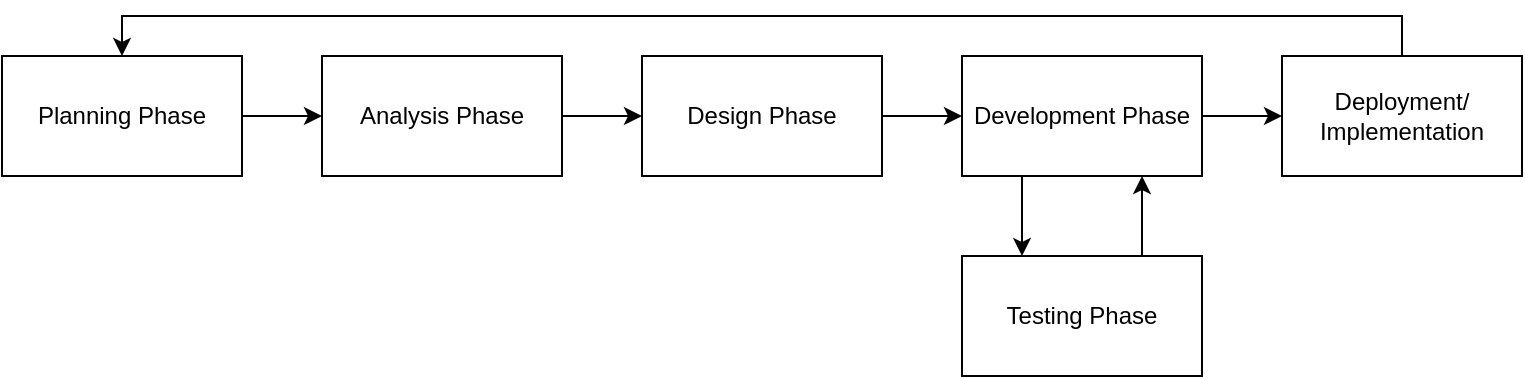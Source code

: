 <mxfile version="24.3.1" type="github">
  <diagram name="Page-1" id="hSCkQQsKRtXqi7aehoFD">
    <mxGraphModel dx="1050" dy="557" grid="1" gridSize="10" guides="1" tooltips="1" connect="1" arrows="1" fold="1" page="1" pageScale="1" pageWidth="850" pageHeight="1100" math="0" shadow="0">
      <root>
        <mxCell id="0" />
        <mxCell id="1" parent="0" />
        <mxCell id="FJ8Pl2BhfAqqwVAqOUNG-1" value="Planning Phase" style="rounded=0;whiteSpace=wrap;html=1;" vertex="1" parent="1">
          <mxGeometry x="80" y="80" width="120" height="60" as="geometry" />
        </mxCell>
        <mxCell id="FJ8Pl2BhfAqqwVAqOUNG-8" style="edgeStyle=orthogonalEdgeStyle;rounded=0;orthogonalLoop=1;jettySize=auto;html=1;exitX=1;exitY=0.5;exitDx=0;exitDy=0;entryX=0;entryY=0.5;entryDx=0;entryDy=0;" edge="1" parent="1" source="FJ8Pl2BhfAqqwVAqOUNG-2" target="FJ8Pl2BhfAqqwVAqOUNG-3">
          <mxGeometry relative="1" as="geometry" />
        </mxCell>
        <mxCell id="FJ8Pl2BhfAqqwVAqOUNG-2" value="Analysis Phase" style="rounded=0;whiteSpace=wrap;html=1;" vertex="1" parent="1">
          <mxGeometry x="240" y="80" width="120" height="60" as="geometry" />
        </mxCell>
        <mxCell id="FJ8Pl2BhfAqqwVAqOUNG-9" style="edgeStyle=orthogonalEdgeStyle;rounded=0;orthogonalLoop=1;jettySize=auto;html=1;exitX=1;exitY=0.5;exitDx=0;exitDy=0;" edge="1" parent="1" source="FJ8Pl2BhfAqqwVAqOUNG-3" target="FJ8Pl2BhfAqqwVAqOUNG-4">
          <mxGeometry relative="1" as="geometry" />
        </mxCell>
        <mxCell id="FJ8Pl2BhfAqqwVAqOUNG-3" value="Design Phase" style="rounded=0;whiteSpace=wrap;html=1;" vertex="1" parent="1">
          <mxGeometry x="400" y="80" width="120" height="60" as="geometry" />
        </mxCell>
        <mxCell id="FJ8Pl2BhfAqqwVAqOUNG-10" style="edgeStyle=orthogonalEdgeStyle;rounded=0;orthogonalLoop=1;jettySize=auto;html=1;exitX=1;exitY=0.5;exitDx=0;exitDy=0;entryX=0;entryY=0.5;entryDx=0;entryDy=0;" edge="1" parent="1" source="FJ8Pl2BhfAqqwVAqOUNG-4" target="FJ8Pl2BhfAqqwVAqOUNG-6">
          <mxGeometry relative="1" as="geometry" />
        </mxCell>
        <mxCell id="FJ8Pl2BhfAqqwVAqOUNG-11" style="edgeStyle=orthogonalEdgeStyle;rounded=0;orthogonalLoop=1;jettySize=auto;html=1;exitX=0.25;exitY=1;exitDx=0;exitDy=0;entryX=0.25;entryY=0;entryDx=0;entryDy=0;" edge="1" parent="1" source="FJ8Pl2BhfAqqwVAqOUNG-4" target="FJ8Pl2BhfAqqwVAqOUNG-5">
          <mxGeometry relative="1" as="geometry" />
        </mxCell>
        <mxCell id="FJ8Pl2BhfAqqwVAqOUNG-4" value="Development Phase" style="rounded=0;whiteSpace=wrap;html=1;" vertex="1" parent="1">
          <mxGeometry x="560" y="80" width="120" height="60" as="geometry" />
        </mxCell>
        <mxCell id="FJ8Pl2BhfAqqwVAqOUNG-12" style="edgeStyle=orthogonalEdgeStyle;rounded=0;orthogonalLoop=1;jettySize=auto;html=1;exitX=0.75;exitY=0;exitDx=0;exitDy=0;entryX=0.75;entryY=1;entryDx=0;entryDy=0;" edge="1" parent="1" source="FJ8Pl2BhfAqqwVAqOUNG-5" target="FJ8Pl2BhfAqqwVAqOUNG-4">
          <mxGeometry relative="1" as="geometry" />
        </mxCell>
        <mxCell id="FJ8Pl2BhfAqqwVAqOUNG-5" value="Testing Phase" style="rounded=0;whiteSpace=wrap;html=1;" vertex="1" parent="1">
          <mxGeometry x="560" y="180" width="120" height="60" as="geometry" />
        </mxCell>
        <mxCell id="FJ8Pl2BhfAqqwVAqOUNG-13" style="edgeStyle=orthogonalEdgeStyle;rounded=0;orthogonalLoop=1;jettySize=auto;html=1;exitX=0.5;exitY=0;exitDx=0;exitDy=0;entryX=0.5;entryY=0;entryDx=0;entryDy=0;" edge="1" parent="1" source="FJ8Pl2BhfAqqwVAqOUNG-6" target="FJ8Pl2BhfAqqwVAqOUNG-1">
          <mxGeometry relative="1" as="geometry" />
        </mxCell>
        <mxCell id="FJ8Pl2BhfAqqwVAqOUNG-6" value="Deployment/&lt;div&gt;Implementation&lt;/div&gt;" style="rounded=0;whiteSpace=wrap;html=1;" vertex="1" parent="1">
          <mxGeometry x="720" y="80" width="120" height="60" as="geometry" />
        </mxCell>
        <mxCell id="FJ8Pl2BhfAqqwVAqOUNG-7" value="" style="endArrow=classic;html=1;rounded=0;exitX=1;exitY=0.5;exitDx=0;exitDy=0;entryX=0;entryY=0.5;entryDx=0;entryDy=0;" edge="1" parent="1" source="FJ8Pl2BhfAqqwVAqOUNG-1" target="FJ8Pl2BhfAqqwVAqOUNG-2">
          <mxGeometry width="50" height="50" relative="1" as="geometry">
            <mxPoint x="400" y="220" as="sourcePoint" />
            <mxPoint x="450" y="170" as="targetPoint" />
          </mxGeometry>
        </mxCell>
      </root>
    </mxGraphModel>
  </diagram>
</mxfile>
